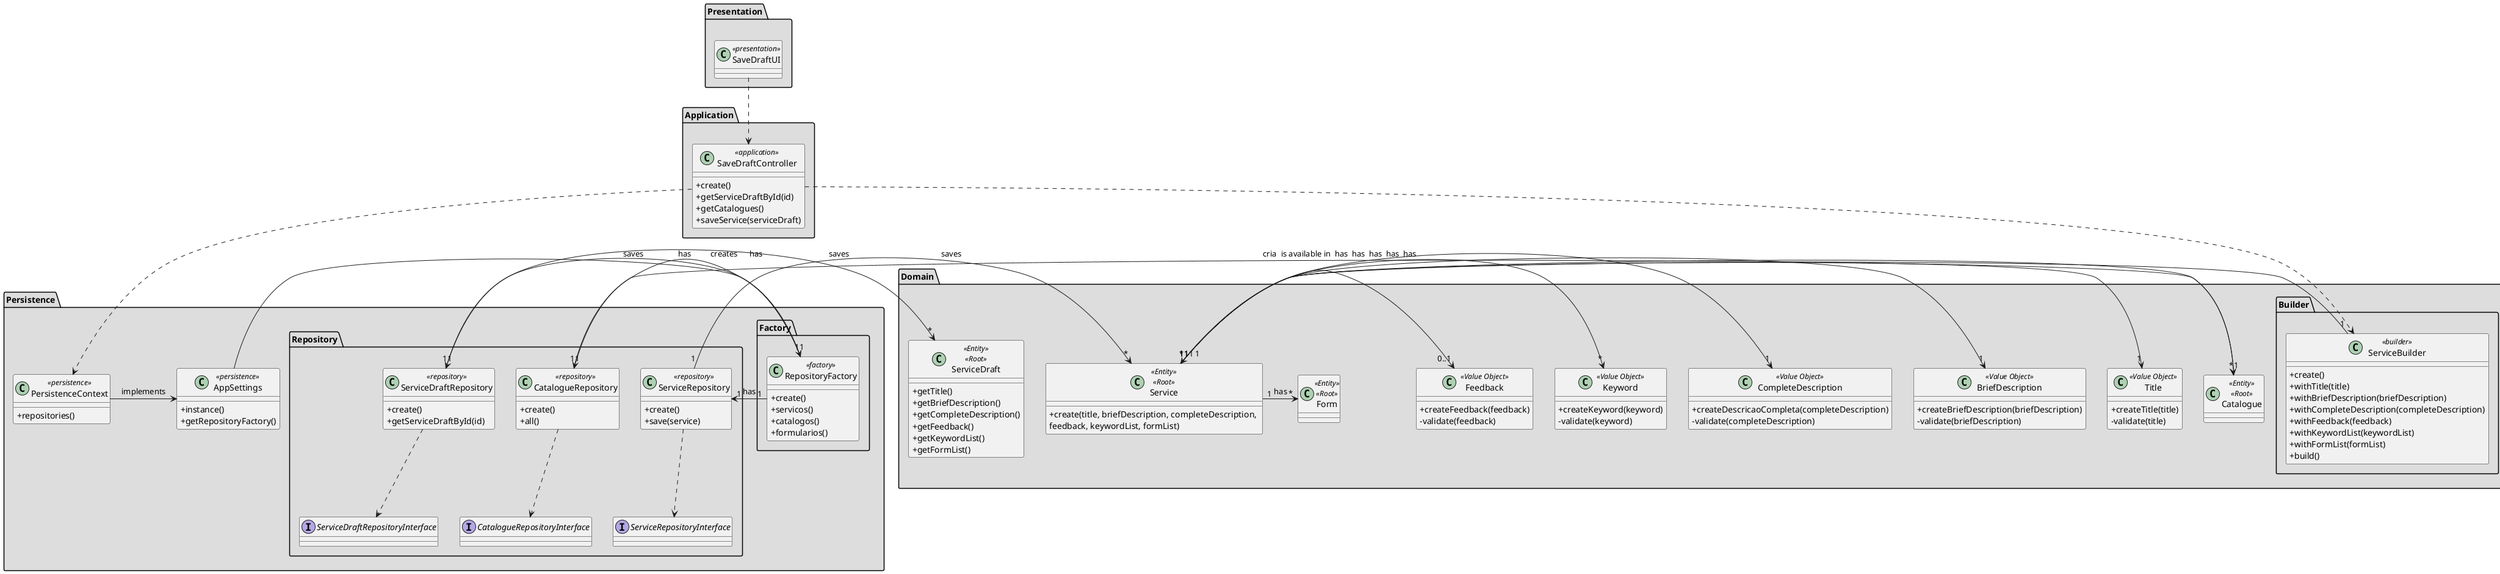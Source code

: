 @startuml
skinparam classAttributeIconSize 0

package "Presentation" #DDDDDD {
class SaveDraftUI<<presentation>>{

}
}


package "Application" #DDDDDD {
class SaveDraftController<<application>>{
+create()
+getServiceDraftById(id)
+getCatalogues()
+saveService(serviceDraft)
}
}


package "Domain" #DDDDDD {
class Service<<Entity>><<Root>>{
+create(title, briefDescription, completeDescription, \nfeedback, keywordList, formList)
}

class ServiceDraft<<Entity>><<Root>>{
+getTitle()
+getBriefDescription()
+getCompleteDescription()
+getFeedback()
+getKeywordList()
+getFormList()
}

class Form<<Entity>><<Root>>{
}

class Catalogue<<Entity>><<Root>>{
}

class Title<<Value Object>>{
+createTitle(title)
-validate(title)
}

class BriefDescription<<Value Object>>{
+createBriefDescription(briefDescription)
-validate(briefDescription)
}

class CompleteDescription<<Value Object>>{
+createDescricaoCompleta(completeDescription)
-validate(completeDescription)
}

class Keyword<<Value Object>>{
+createKeyword(keyword)
-validate(keyword)
}

class Feedback<<Value Object>>{
+createFeedback(feedback)
-validate(feedback)
}



package Builder #DDDDDD {
class ServiceBuilder<<builder>>{
+create()
+withTitle(title)
+withBriefDescription(briefDescription)
+withCompleteDescription(completeDescription)
+withFeedback(feedback)
+withKeywordList(keywordList)
+withFormList(formList)
+build()
}

}

}

package Persistence #DDDDDD {
class PersistenceContext<<persistence>>{
+repositories()
}

class AppSettings<<persistence>>{
+instance()
+getRepositoryFactory()
}

package Factory #DDDDDD {
class RepositoryFactory<<factory>>{
+create()
+servicos()
+catalogos()
+formularios()
}
}

package "Repository" #DDDDDD {
class ServiceRepository<<repository>>{
+create()
+save(service)
}

class ServiceDraftRepository<<repository>>{
+create()
+getServiceDraftById(id)
}

class CatalogueRepository<<repository>>{
+create()
+all()
}

interface ServiceRepositoryInterface{

}

interface ServiceDraftRepositoryInterface{

}

interface CatalogueRepositoryInterface{

}
}

SaveDraftUI ..> SaveDraftController
SaveDraftController ..> ServiceBuilder
SaveDraftController ..> PersistenceContext

ServiceRepository ..> ServiceRepositoryInterface
ServiceDraftRepository ..> ServiceDraftRepositoryInterface
CatalogueRepository ..> CatalogueRepositoryInterface

AppSettings -> RepositoryFactory : creates
PersistenceContext -> AppSettings : implements

RepositoryFactory "1" -> "1" ServiceRepository : has
RepositoryFactory "1" -> "1" CatalogueRepository : has
RepositoryFactory "1" -> "1" ServiceDraftRepository : has

ServiceRepository "1" -> "*" Service : saves
ServiceBuilder "1" -> "*" Service : cria
ServiceDraftRepository "1" -> "*" ServiceDraft : saves
CatalogueRepository "1" -> "*" Catalogue : saves

Service "1" -> "1" Title : has
Service "1" -> "1" BriefDescription : has
Service "1" -> "1" CompleteDescription : has
Service "1" -> "*" Keyword : has
Service "1" -> "0..1" Feedback : has
Service "1" -> "*" Form : has
Service "1" -> "1" Catalogue : is available in


@enduml